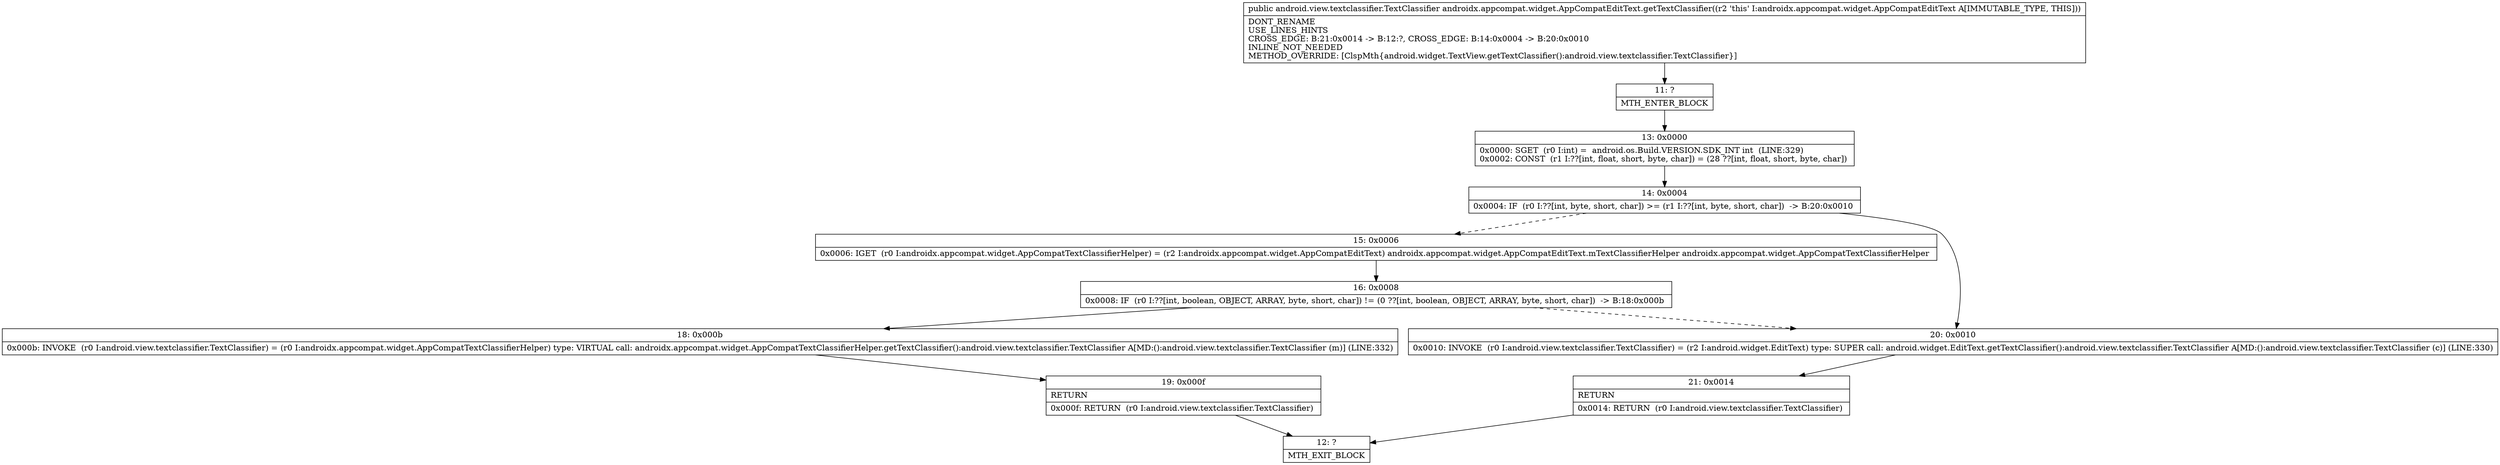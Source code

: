 digraph "CFG forandroidx.appcompat.widget.AppCompatEditText.getTextClassifier()Landroid\/view\/textclassifier\/TextClassifier;" {
Node_11 [shape=record,label="{11\:\ ?|MTH_ENTER_BLOCK\l}"];
Node_13 [shape=record,label="{13\:\ 0x0000|0x0000: SGET  (r0 I:int) =  android.os.Build.VERSION.SDK_INT int  (LINE:329)\l0x0002: CONST  (r1 I:??[int, float, short, byte, char]) = (28 ??[int, float, short, byte, char]) \l}"];
Node_14 [shape=record,label="{14\:\ 0x0004|0x0004: IF  (r0 I:??[int, byte, short, char]) \>= (r1 I:??[int, byte, short, char])  \-\> B:20:0x0010 \l}"];
Node_15 [shape=record,label="{15\:\ 0x0006|0x0006: IGET  (r0 I:androidx.appcompat.widget.AppCompatTextClassifierHelper) = (r2 I:androidx.appcompat.widget.AppCompatEditText) androidx.appcompat.widget.AppCompatEditText.mTextClassifierHelper androidx.appcompat.widget.AppCompatTextClassifierHelper \l}"];
Node_16 [shape=record,label="{16\:\ 0x0008|0x0008: IF  (r0 I:??[int, boolean, OBJECT, ARRAY, byte, short, char]) != (0 ??[int, boolean, OBJECT, ARRAY, byte, short, char])  \-\> B:18:0x000b \l}"];
Node_18 [shape=record,label="{18\:\ 0x000b|0x000b: INVOKE  (r0 I:android.view.textclassifier.TextClassifier) = (r0 I:androidx.appcompat.widget.AppCompatTextClassifierHelper) type: VIRTUAL call: androidx.appcompat.widget.AppCompatTextClassifierHelper.getTextClassifier():android.view.textclassifier.TextClassifier A[MD:():android.view.textclassifier.TextClassifier (m)] (LINE:332)\l}"];
Node_19 [shape=record,label="{19\:\ 0x000f|RETURN\l|0x000f: RETURN  (r0 I:android.view.textclassifier.TextClassifier) \l}"];
Node_12 [shape=record,label="{12\:\ ?|MTH_EXIT_BLOCK\l}"];
Node_20 [shape=record,label="{20\:\ 0x0010|0x0010: INVOKE  (r0 I:android.view.textclassifier.TextClassifier) = (r2 I:android.widget.EditText) type: SUPER call: android.widget.EditText.getTextClassifier():android.view.textclassifier.TextClassifier A[MD:():android.view.textclassifier.TextClassifier (c)] (LINE:330)\l}"];
Node_21 [shape=record,label="{21\:\ 0x0014|RETURN\l|0x0014: RETURN  (r0 I:android.view.textclassifier.TextClassifier) \l}"];
MethodNode[shape=record,label="{public android.view.textclassifier.TextClassifier androidx.appcompat.widget.AppCompatEditText.getTextClassifier((r2 'this' I:androidx.appcompat.widget.AppCompatEditText A[IMMUTABLE_TYPE, THIS]))  | DONT_RENAME\lUSE_LINES_HINTS\lCROSS_EDGE: B:21:0x0014 \-\> B:12:?, CROSS_EDGE: B:14:0x0004 \-\> B:20:0x0010\lINLINE_NOT_NEEDED\lMETHOD_OVERRIDE: [ClspMth\{android.widget.TextView.getTextClassifier():android.view.textclassifier.TextClassifier\}]\l}"];
MethodNode -> Node_11;Node_11 -> Node_13;
Node_13 -> Node_14;
Node_14 -> Node_15[style=dashed];
Node_14 -> Node_20;
Node_15 -> Node_16;
Node_16 -> Node_18;
Node_16 -> Node_20[style=dashed];
Node_18 -> Node_19;
Node_19 -> Node_12;
Node_20 -> Node_21;
Node_21 -> Node_12;
}

